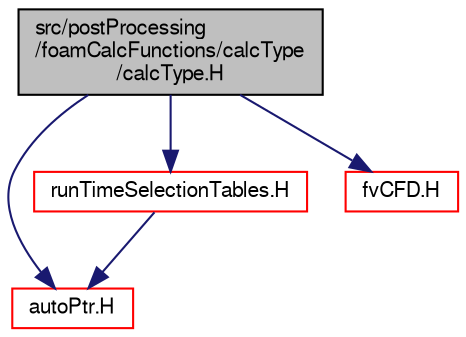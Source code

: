 digraph "src/postProcessing/foamCalcFunctions/calcType/calcType.H"
{
  bgcolor="transparent";
  edge [fontname="FreeSans",fontsize="10",labelfontname="FreeSans",labelfontsize="10"];
  node [fontname="FreeSans",fontsize="10",shape=record];
  Node1 [label="src/postProcessing\l/foamCalcFunctions/calcType\l/calcType.H",height=0.2,width=0.4,color="black", fillcolor="grey75", style="filled" fontcolor="black"];
  Node1 -> Node2 [color="midnightblue",fontsize="10",style="solid",fontname="FreeSans"];
  Node2 [label="autoPtr.H",height=0.2,width=0.4,color="red",URL="$a07985.html"];
  Node1 -> Node3 [color="midnightblue",fontsize="10",style="solid",fontname="FreeSans"];
  Node3 [label="runTimeSelectionTables.H",height=0.2,width=0.4,color="red",URL="$a07379.html",tooltip="Macros to ease declaration of run-time selection tables. "];
  Node3 -> Node2 [color="midnightblue",fontsize="10",style="solid",fontname="FreeSans"];
  Node1 -> Node4 [color="midnightblue",fontsize="10",style="solid",fontname="FreeSans"];
  Node4 [label="fvCFD.H",height=0.2,width=0.4,color="red",URL="$a04651.html"];
}
